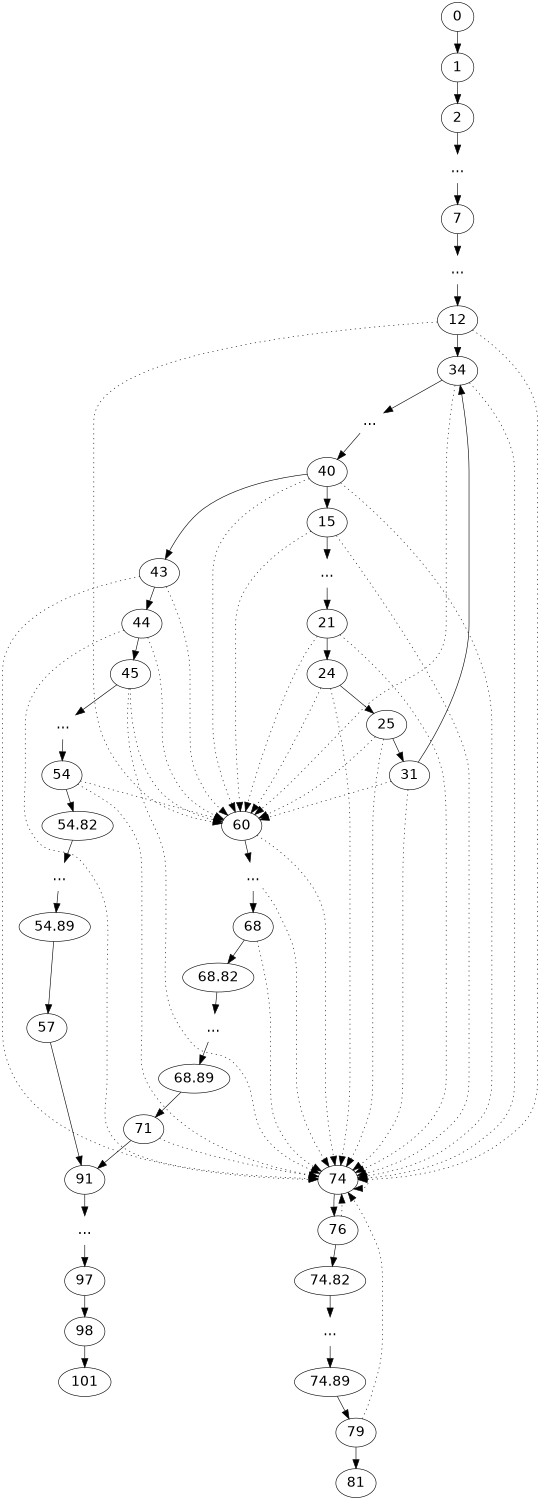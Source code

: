 digraph G {
	size="7.5,10";
	ratio=compress;
	node[fontname="Helvetica",fontsize=24];
	edge[arrowsize=1.5];
	subgraph nnnnnnn_0 {
		0 -> 1 -> 2 -> n5to6 -> 7 -> n10to11;
	}
	n5to6[label="...",color=white];

	subgraph nnnnnnn_12 {
		12;
	}
	n10to11 -> 12;
	n10to11[label="...",color=white];

	subgraph nnnnnnn_34 {
		34 -> n35to39 -> 40;
	}
	{12 ; 34 ; 40} -> 60[style=dotted,color=black];
	{12 ; 34 ; 40} -> 74[style=dotted,color=black];
	12 -> 34;
	n35to39[label="...",color=white];

	subgraph nnnnnnn_43 {
		43 -> 44 -> 45 -> n48to51 -> 54;
	}
	{43 ; 44; 45; 54} -> 60[style=dotted,color=black];
	{43 ; 44; 45; 54} -> 74[style=dotted,color=black];
	40 -> 43;
	n48to51[label="...",color=white]

	subgraph nnnnnnn_15 {
		15 -> n16to20 -> 21 -> 24 -> 25 -> 31;
	}
	{15 ; 21 ; 24; 25; 31} -> 60[style=dotted,color=black];
	{15 ; 21 ; 24; 25; 31} -> 74[style=dotted,color=black];
	40 -> 15;
	31 -> 34;
	n16to20[label="...",color=white]

	subgraph nnnnnnn_54_82 {
		54.82 -> n54to86 -> 54.89;
	}
	54 -> 54.82;
	n54to86[label="...",color=white]
	
	subgraph nnnnnnn_57 {
		57;
	}
	54.89 -> 57;
	
	subgraph nnnnnnn_74 {
		74 -> 76;
	}
	{74 ; 76; 79} -> 74[style=dotted,color=black];
	
	subgraph nnnnnnn_91 {
		91 -> n92to94 -> 97 -> 98 -> 101;
	}
	57 -> 91;
	n92to94[label="...",color=white]

	subgraph nnnnnnn_60 {
		60 -> n61to67 -> 68;
	}
	{60 ; n61to67 ; 68; 71} -> 74[style=dotted];
	n61to67[label="...",color=white]
	
	subgraph nnnnnnn_68_82 {
		68.82 -> n68to86 -> 68.89;
	}
	68 -> 68.82;
	n68to86[label="...",color=white]

	subgraph nnnnnnn_71 {
		71;
	}
	68.89 -> 71;
	71 -> 91;

	subgraph nnnnnnn_74_82 {
		74.82 -> n74to86 -> 74.89;
	}
	76 -> 74.82;
	n74to86[label="...",color=white]

	subgraph nnnnnnn_79 {
		79 -> 81;
	}
	74.89 -> 79;
}
